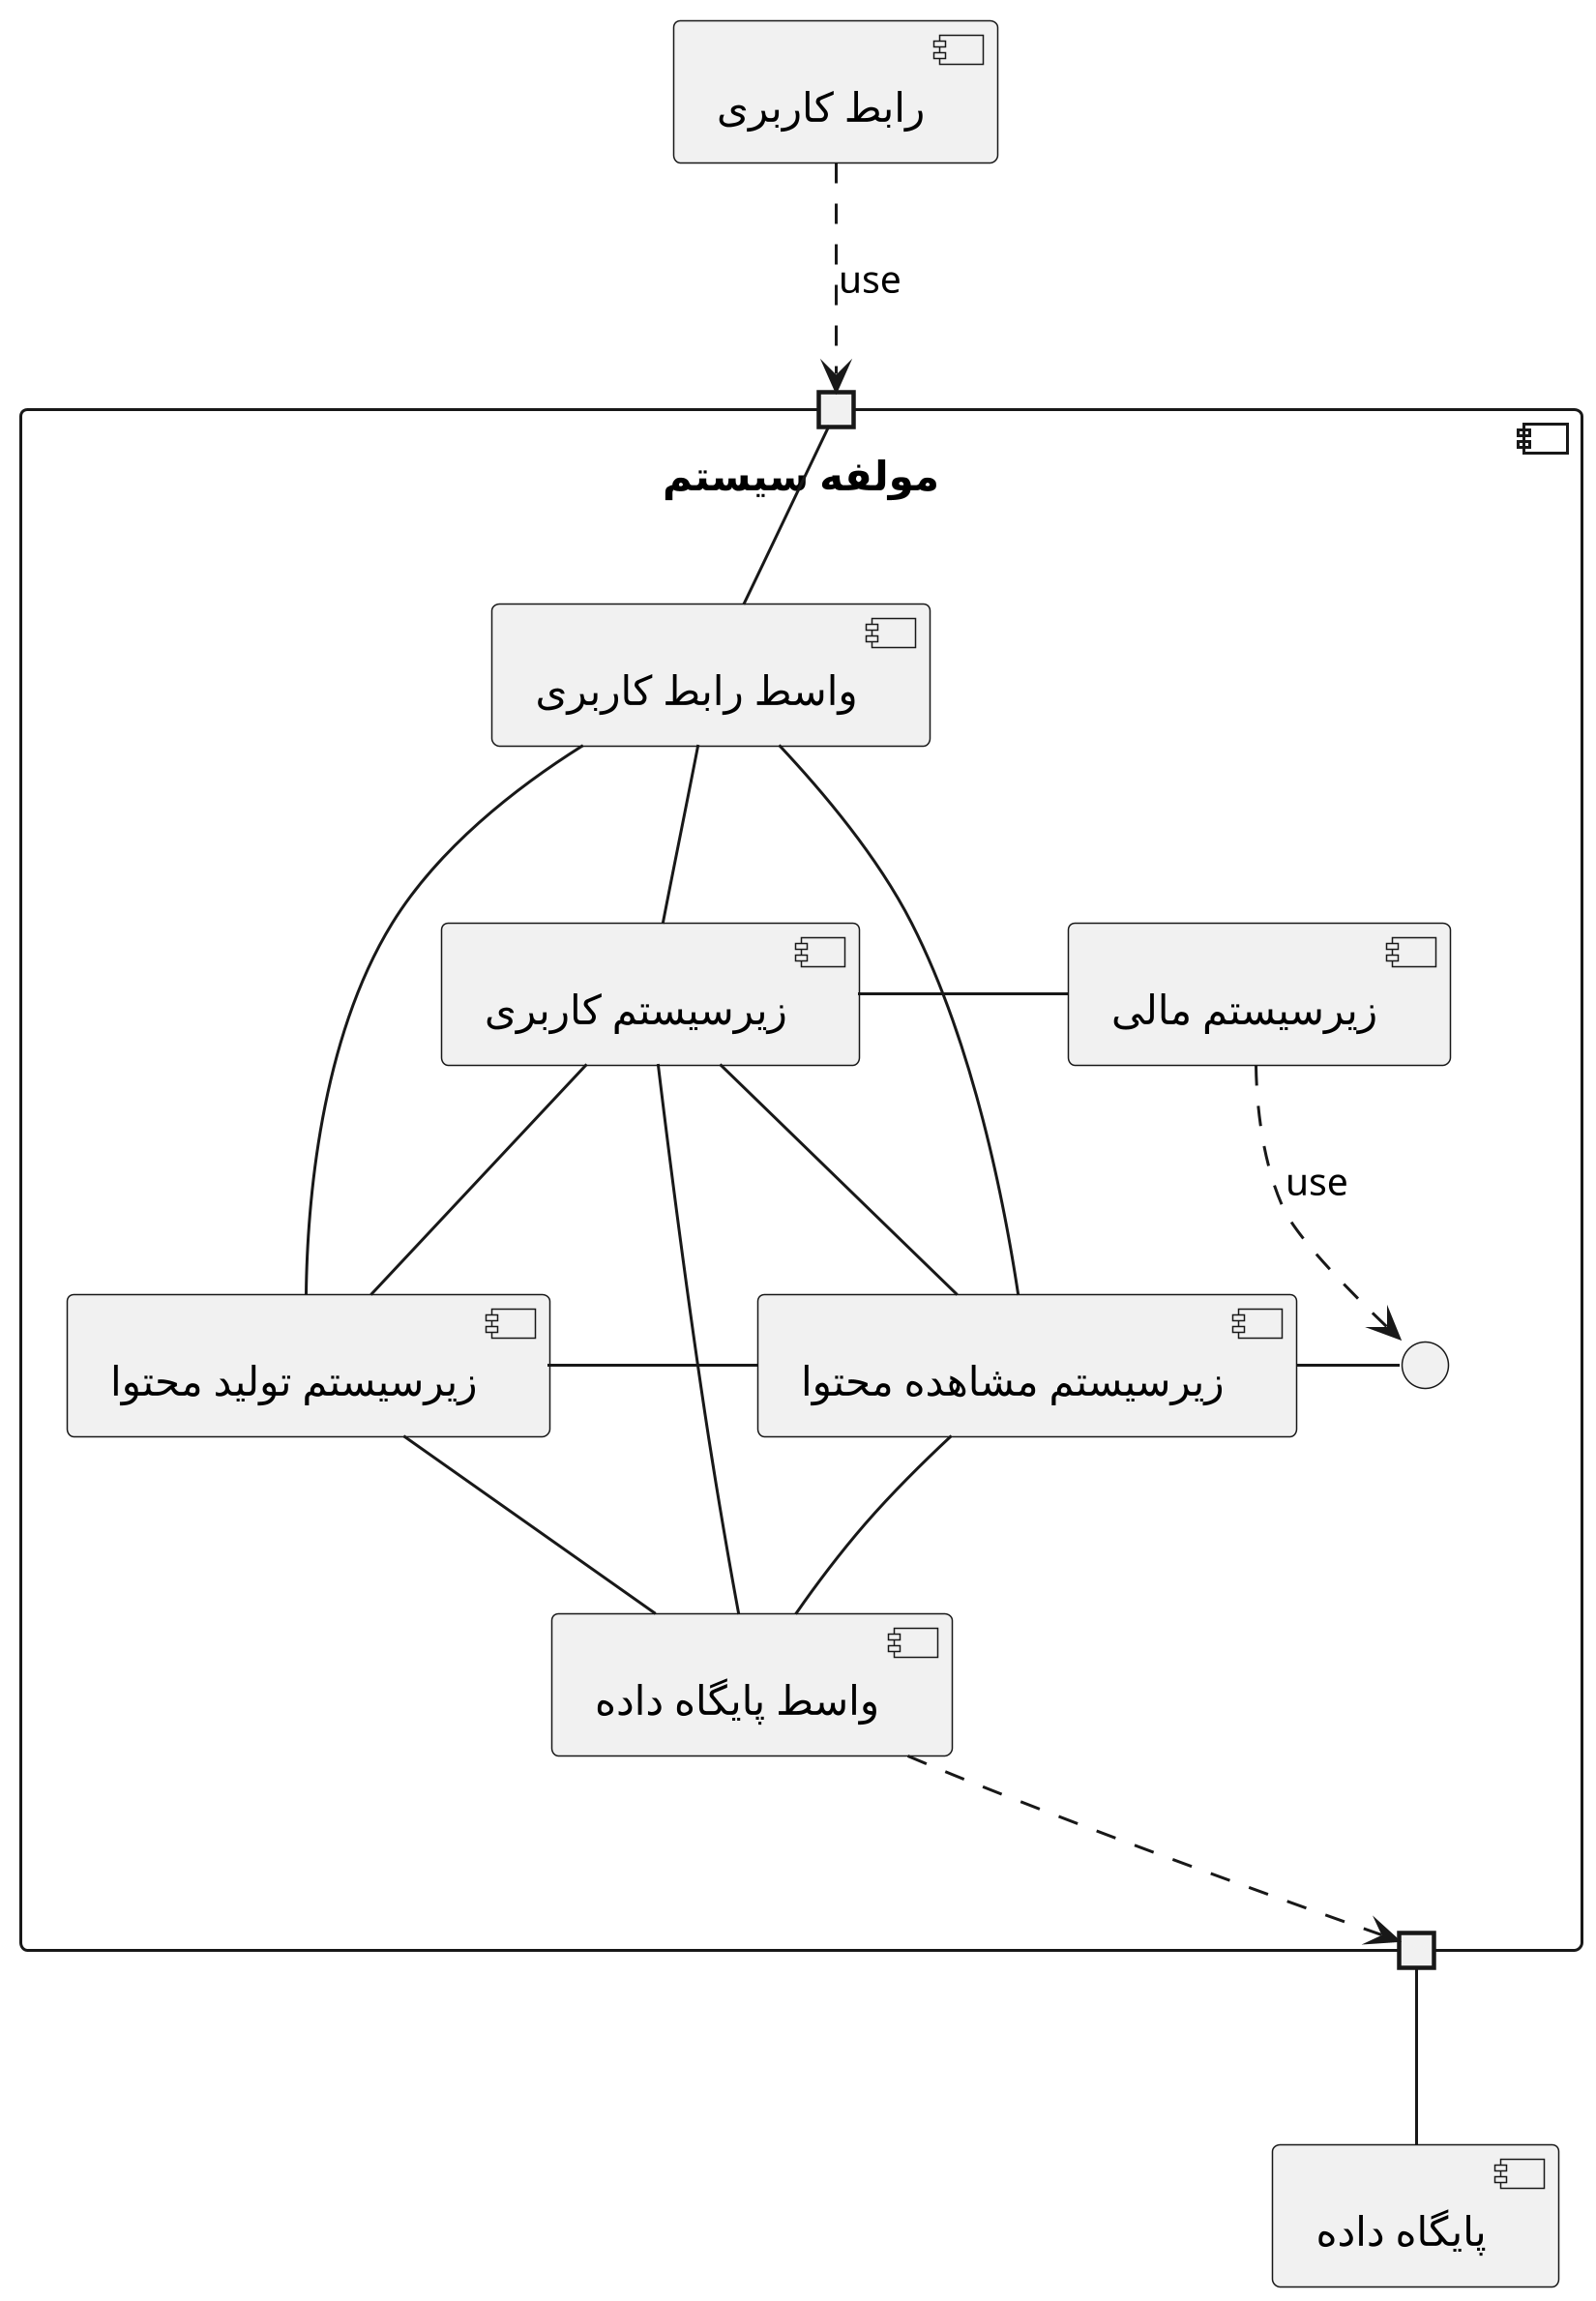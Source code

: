 @startuml component


scale 3
skinparam DefaultFontName Vazir
skinparam DefaultTextAlignment center


component "مولفه سیستم" as modelComp {
    component "زیرسیستم کاربری" as userComp
    component "زیرسیستم تولید محتوا" as produceComp
    component "زیرسیستم مشاهده محتوا" as viewComp
    component "زیرسیستم مالی" as financialComp

    component "واسط رابط کاربری" as uiFecade
    component "واسط پایگاه داده" as dbFacade

    interface " " as viewFinanInt

    portin " " as p1
    portout " " as p2
}

component "رابط کاربری" as ui
component "پایگاه داده" as db


financialComp - userComp

financialComp ..> viewFinanInt : use
viewFinanInt - viewComp

uiFecade -- produceComp
uiFecade -- userComp
uiFecade -- viewComp

uiFecade -- p1

ui ..> p1 : use

p2 -- db

userComp -- dbFacade
produceComp -- dbFacade
viewComp -- dbFacade

dbFacade ..> p2

userComp -- produceComp
userComp -- viewComp
produceComp - viewComp


@enduml